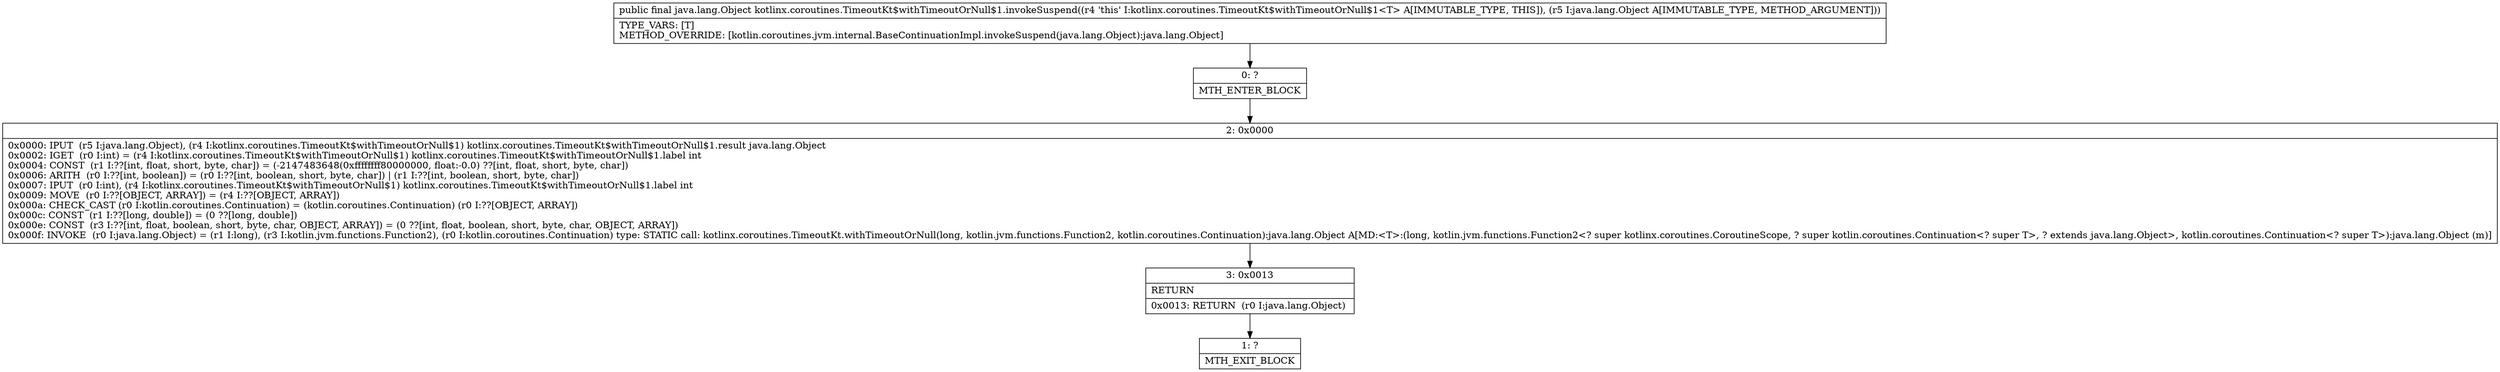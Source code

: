 digraph "CFG forkotlinx.coroutines.TimeoutKt$withTimeoutOrNull$1.invokeSuspend(Ljava\/lang\/Object;)Ljava\/lang\/Object;" {
Node_0 [shape=record,label="{0\:\ ?|MTH_ENTER_BLOCK\l}"];
Node_2 [shape=record,label="{2\:\ 0x0000|0x0000: IPUT  (r5 I:java.lang.Object), (r4 I:kotlinx.coroutines.TimeoutKt$withTimeoutOrNull$1) kotlinx.coroutines.TimeoutKt$withTimeoutOrNull$1.result java.lang.Object \l0x0002: IGET  (r0 I:int) = (r4 I:kotlinx.coroutines.TimeoutKt$withTimeoutOrNull$1) kotlinx.coroutines.TimeoutKt$withTimeoutOrNull$1.label int \l0x0004: CONST  (r1 I:??[int, float, short, byte, char]) = (\-2147483648(0xffffffff80000000, float:\-0.0) ??[int, float, short, byte, char]) \l0x0006: ARITH  (r0 I:??[int, boolean]) = (r0 I:??[int, boolean, short, byte, char]) \| (r1 I:??[int, boolean, short, byte, char]) \l0x0007: IPUT  (r0 I:int), (r4 I:kotlinx.coroutines.TimeoutKt$withTimeoutOrNull$1) kotlinx.coroutines.TimeoutKt$withTimeoutOrNull$1.label int \l0x0009: MOVE  (r0 I:??[OBJECT, ARRAY]) = (r4 I:??[OBJECT, ARRAY]) \l0x000a: CHECK_CAST (r0 I:kotlin.coroutines.Continuation) = (kotlin.coroutines.Continuation) (r0 I:??[OBJECT, ARRAY]) \l0x000c: CONST  (r1 I:??[long, double]) = (0 ??[long, double]) \l0x000e: CONST  (r3 I:??[int, float, boolean, short, byte, char, OBJECT, ARRAY]) = (0 ??[int, float, boolean, short, byte, char, OBJECT, ARRAY]) \l0x000f: INVOKE  (r0 I:java.lang.Object) = (r1 I:long), (r3 I:kotlin.jvm.functions.Function2), (r0 I:kotlin.coroutines.Continuation) type: STATIC call: kotlinx.coroutines.TimeoutKt.withTimeoutOrNull(long, kotlin.jvm.functions.Function2, kotlin.coroutines.Continuation):java.lang.Object A[MD:\<T\>:(long, kotlin.jvm.functions.Function2\<? super kotlinx.coroutines.CoroutineScope, ? super kotlin.coroutines.Continuation\<? super T\>, ? extends java.lang.Object\>, kotlin.coroutines.Continuation\<? super T\>):java.lang.Object (m)]\l}"];
Node_3 [shape=record,label="{3\:\ 0x0013|RETURN\l|0x0013: RETURN  (r0 I:java.lang.Object) \l}"];
Node_1 [shape=record,label="{1\:\ ?|MTH_EXIT_BLOCK\l}"];
MethodNode[shape=record,label="{public final java.lang.Object kotlinx.coroutines.TimeoutKt$withTimeoutOrNull$1.invokeSuspend((r4 'this' I:kotlinx.coroutines.TimeoutKt$withTimeoutOrNull$1\<T\> A[IMMUTABLE_TYPE, THIS]), (r5 I:java.lang.Object A[IMMUTABLE_TYPE, METHOD_ARGUMENT]))  | TYPE_VARS: [T]\lMETHOD_OVERRIDE: [kotlin.coroutines.jvm.internal.BaseContinuationImpl.invokeSuspend(java.lang.Object):java.lang.Object]\l}"];
MethodNode -> Node_0;Node_0 -> Node_2;
Node_2 -> Node_3;
Node_3 -> Node_1;
}

